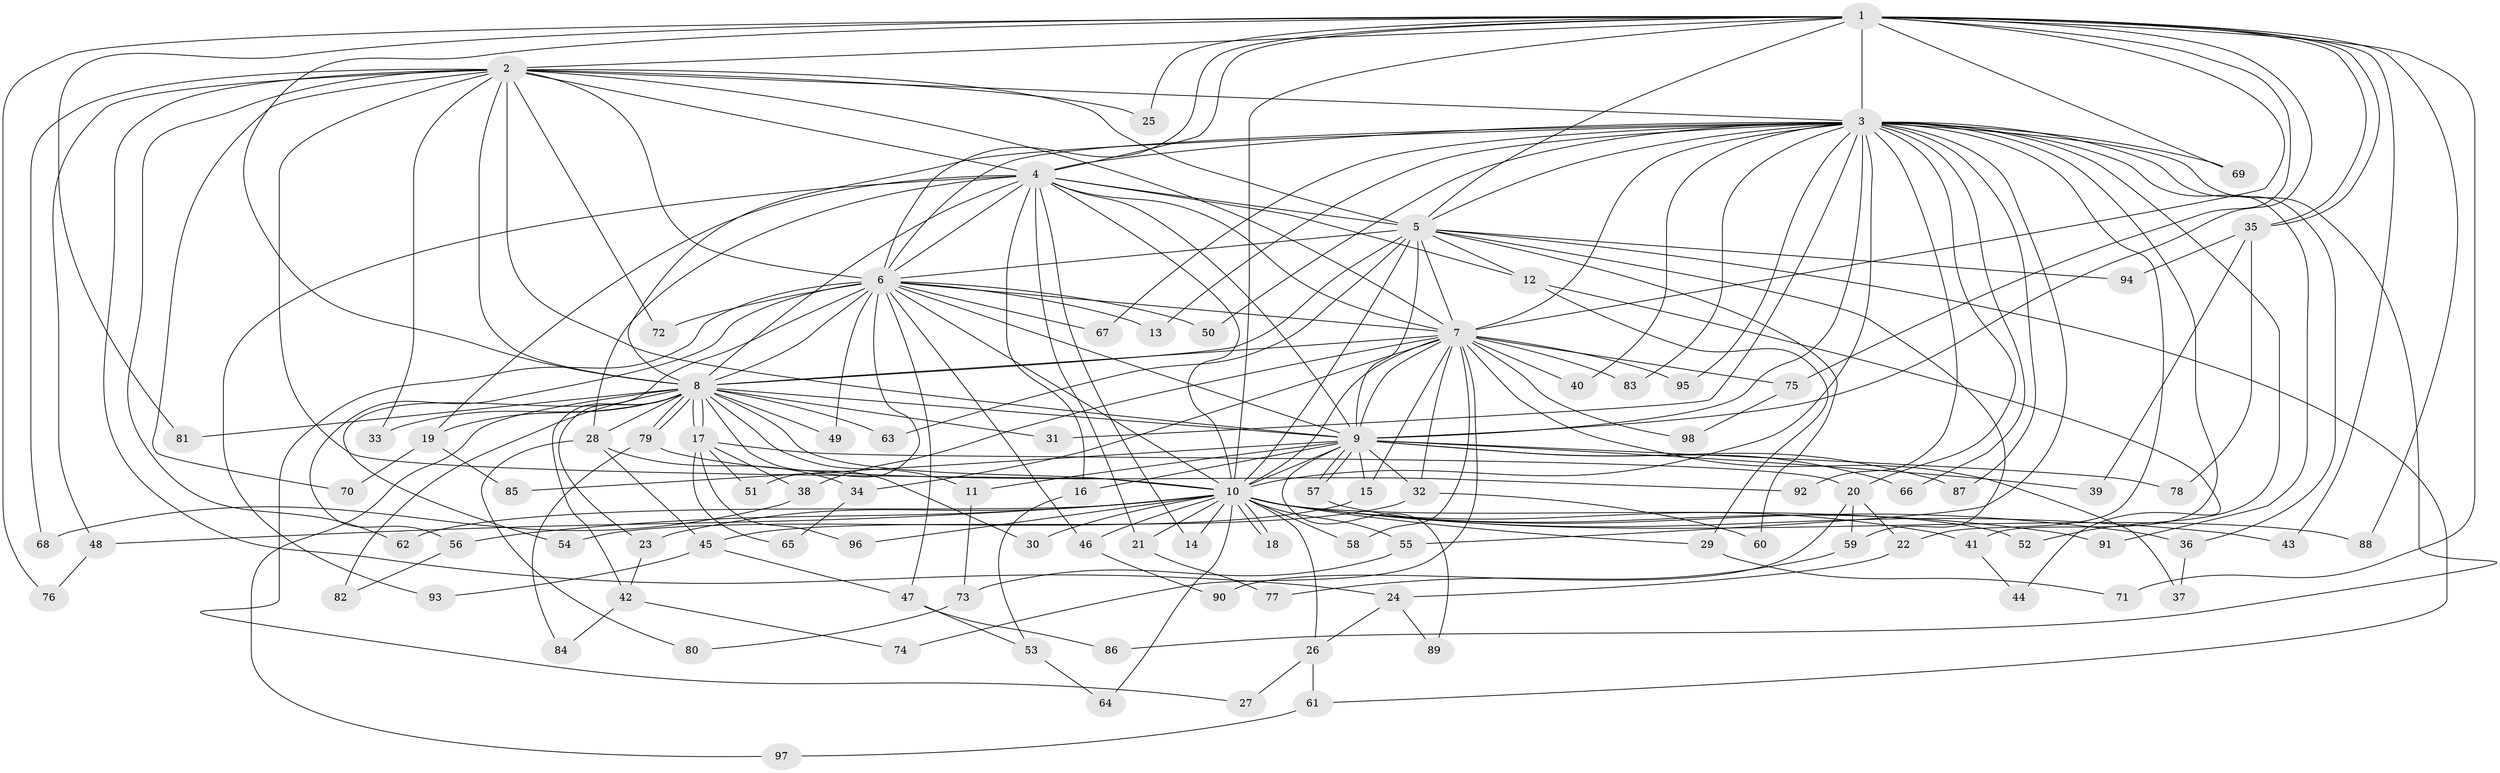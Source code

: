 // coarse degree distribution, {16: 0.02564102564102564, 19: 0.02564102564102564, 13: 0.02564102564102564, 11: 0.02564102564102564, 28: 0.02564102564102564, 14: 0.02564102564102564, 3: 0.23076923076923078, 4: 0.1794871794871795, 2: 0.38461538461538464, 1: 0.05128205128205128}
// Generated by graph-tools (version 1.1) at 2025/17/03/04/25 18:17:40]
// undirected, 98 vertices, 221 edges
graph export_dot {
graph [start="1"]
  node [color=gray90,style=filled];
  1;
  2;
  3;
  4;
  5;
  6;
  7;
  8;
  9;
  10;
  11;
  12;
  13;
  14;
  15;
  16;
  17;
  18;
  19;
  20;
  21;
  22;
  23;
  24;
  25;
  26;
  27;
  28;
  29;
  30;
  31;
  32;
  33;
  34;
  35;
  36;
  37;
  38;
  39;
  40;
  41;
  42;
  43;
  44;
  45;
  46;
  47;
  48;
  49;
  50;
  51;
  52;
  53;
  54;
  55;
  56;
  57;
  58;
  59;
  60;
  61;
  62;
  63;
  64;
  65;
  66;
  67;
  68;
  69;
  70;
  71;
  72;
  73;
  74;
  75;
  76;
  77;
  78;
  79;
  80;
  81;
  82;
  83;
  84;
  85;
  86;
  87;
  88;
  89;
  90;
  91;
  92;
  93;
  94;
  95;
  96;
  97;
  98;
  1 -- 2;
  1 -- 3;
  1 -- 4;
  1 -- 5;
  1 -- 6;
  1 -- 7;
  1 -- 8;
  1 -- 9;
  1 -- 10;
  1 -- 25;
  1 -- 35;
  1 -- 35;
  1 -- 43;
  1 -- 69;
  1 -- 71;
  1 -- 75;
  1 -- 76;
  1 -- 81;
  1 -- 88;
  2 -- 3;
  2 -- 4;
  2 -- 5;
  2 -- 6;
  2 -- 7;
  2 -- 8;
  2 -- 9;
  2 -- 10;
  2 -- 24;
  2 -- 25;
  2 -- 33;
  2 -- 48;
  2 -- 62;
  2 -- 68;
  2 -- 70;
  2 -- 72;
  3 -- 4;
  3 -- 5;
  3 -- 6;
  3 -- 7;
  3 -- 8;
  3 -- 9;
  3 -- 10;
  3 -- 13;
  3 -- 20;
  3 -- 22;
  3 -- 31;
  3 -- 36;
  3 -- 40;
  3 -- 41;
  3 -- 50;
  3 -- 52;
  3 -- 55;
  3 -- 66;
  3 -- 67;
  3 -- 69;
  3 -- 83;
  3 -- 86;
  3 -- 87;
  3 -- 91;
  3 -- 92;
  3 -- 95;
  4 -- 5;
  4 -- 6;
  4 -- 7;
  4 -- 8;
  4 -- 9;
  4 -- 10;
  4 -- 12;
  4 -- 14;
  4 -- 16;
  4 -- 19;
  4 -- 21;
  4 -- 28;
  4 -- 93;
  5 -- 6;
  5 -- 7;
  5 -- 8;
  5 -- 9;
  5 -- 10;
  5 -- 12;
  5 -- 59;
  5 -- 60;
  5 -- 61;
  5 -- 63;
  5 -- 94;
  6 -- 7;
  6 -- 8;
  6 -- 9;
  6 -- 10;
  6 -- 13;
  6 -- 27;
  6 -- 46;
  6 -- 47;
  6 -- 49;
  6 -- 50;
  6 -- 51;
  6 -- 54;
  6 -- 56;
  6 -- 67;
  6 -- 72;
  7 -- 8;
  7 -- 9;
  7 -- 10;
  7 -- 15;
  7 -- 32;
  7 -- 34;
  7 -- 37;
  7 -- 38;
  7 -- 40;
  7 -- 58;
  7 -- 74;
  7 -- 75;
  7 -- 83;
  7 -- 95;
  7 -- 98;
  8 -- 9;
  8 -- 10;
  8 -- 11;
  8 -- 17;
  8 -- 17;
  8 -- 19;
  8 -- 23;
  8 -- 28;
  8 -- 30;
  8 -- 31;
  8 -- 33;
  8 -- 42;
  8 -- 49;
  8 -- 63;
  8 -- 79;
  8 -- 79;
  8 -- 81;
  8 -- 82;
  8 -- 97;
  9 -- 10;
  9 -- 11;
  9 -- 15;
  9 -- 16;
  9 -- 32;
  9 -- 39;
  9 -- 57;
  9 -- 57;
  9 -- 66;
  9 -- 78;
  9 -- 85;
  9 -- 87;
  9 -- 89;
  10 -- 14;
  10 -- 18;
  10 -- 18;
  10 -- 21;
  10 -- 23;
  10 -- 26;
  10 -- 29;
  10 -- 30;
  10 -- 36;
  10 -- 41;
  10 -- 43;
  10 -- 46;
  10 -- 48;
  10 -- 52;
  10 -- 55;
  10 -- 56;
  10 -- 58;
  10 -- 62;
  10 -- 64;
  10 -- 91;
  10 -- 96;
  11 -- 73;
  12 -- 29;
  12 -- 44;
  15 -- 54;
  16 -- 53;
  17 -- 20;
  17 -- 38;
  17 -- 51;
  17 -- 65;
  17 -- 96;
  19 -- 70;
  19 -- 85;
  20 -- 22;
  20 -- 59;
  20 -- 90;
  21 -- 77;
  22 -- 24;
  23 -- 42;
  24 -- 26;
  24 -- 89;
  26 -- 27;
  26 -- 61;
  28 -- 34;
  28 -- 45;
  28 -- 80;
  29 -- 71;
  32 -- 45;
  32 -- 60;
  34 -- 65;
  35 -- 39;
  35 -- 78;
  35 -- 94;
  36 -- 37;
  38 -- 68;
  41 -- 44;
  42 -- 74;
  42 -- 84;
  45 -- 47;
  45 -- 93;
  46 -- 90;
  47 -- 53;
  47 -- 86;
  48 -- 76;
  53 -- 64;
  55 -- 73;
  56 -- 82;
  57 -- 88;
  59 -- 77;
  61 -- 97;
  73 -- 80;
  75 -- 98;
  79 -- 84;
  79 -- 92;
}
